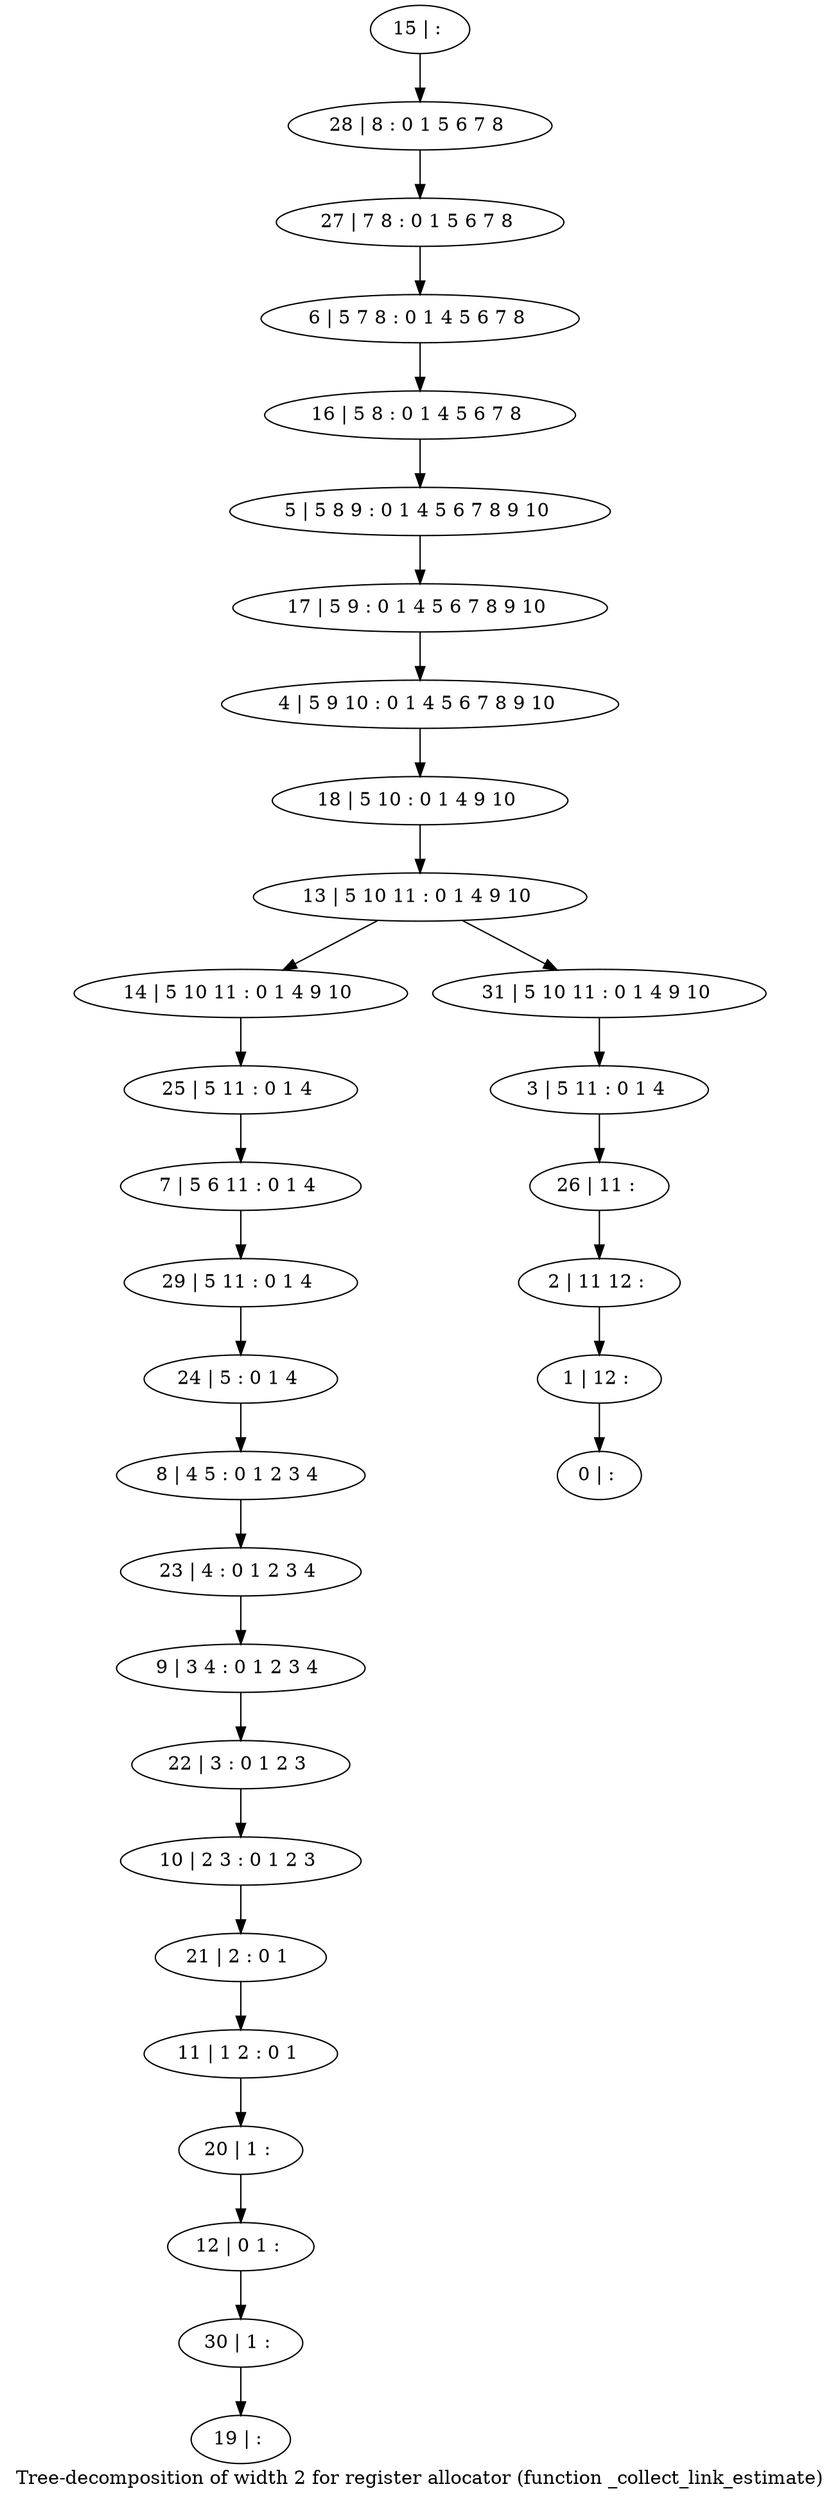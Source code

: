 digraph G {
graph [label="Tree-decomposition of width 2 for register allocator (function _collect_link_estimate)"]
0[label="0 | : "];
1[label="1 | 12 : "];
2[label="2 | 11 12 : "];
3[label="3 | 5 11 : 0 1 4 "];
4[label="4 | 5 9 10 : 0 1 4 5 6 7 8 9 10 "];
5[label="5 | 5 8 9 : 0 1 4 5 6 7 8 9 10 "];
6[label="6 | 5 7 8 : 0 1 4 5 6 7 8 "];
7[label="7 | 5 6 11 : 0 1 4 "];
8[label="8 | 4 5 : 0 1 2 3 4 "];
9[label="9 | 3 4 : 0 1 2 3 4 "];
10[label="10 | 2 3 : 0 1 2 3 "];
11[label="11 | 1 2 : 0 1 "];
12[label="12 | 0 1 : "];
13[label="13 | 5 10 11 : 0 1 4 9 10 "];
14[label="14 | 5 10 11 : 0 1 4 9 10 "];
15[label="15 | : "];
16[label="16 | 5 8 : 0 1 4 5 6 7 8 "];
17[label="17 | 5 9 : 0 1 4 5 6 7 8 9 10 "];
18[label="18 | 5 10 : 0 1 4 9 10 "];
19[label="19 | : "];
20[label="20 | 1 : "];
21[label="21 | 2 : 0 1 "];
22[label="22 | 3 : 0 1 2 3 "];
23[label="23 | 4 : 0 1 2 3 4 "];
24[label="24 | 5 : 0 1 4 "];
25[label="25 | 5 11 : 0 1 4 "];
26[label="26 | 11 : "];
27[label="27 | 7 8 : 0 1 5 6 7 8 "];
28[label="28 | 8 : 0 1 5 6 7 8 "];
29[label="29 | 5 11 : 0 1 4 "];
30[label="30 | 1 : "];
31[label="31 | 5 10 11 : 0 1 4 9 10 "];
20->12 ;
11->20 ;
21->11 ;
10->21 ;
22->10 ;
9->22 ;
23->9 ;
8->23 ;
24->8 ;
25->7 ;
14->25 ;
29->24 ;
7->29 ;
30->19 ;
12->30 ;
15->28 ;
28->27 ;
27->6 ;
6->16 ;
16->5 ;
5->17 ;
17->4 ;
4->18 ;
18->13 ;
3->26 ;
26->2 ;
2->1 ;
1->0 ;
31->3 ;
13->14 ;
13->31 ;
}
